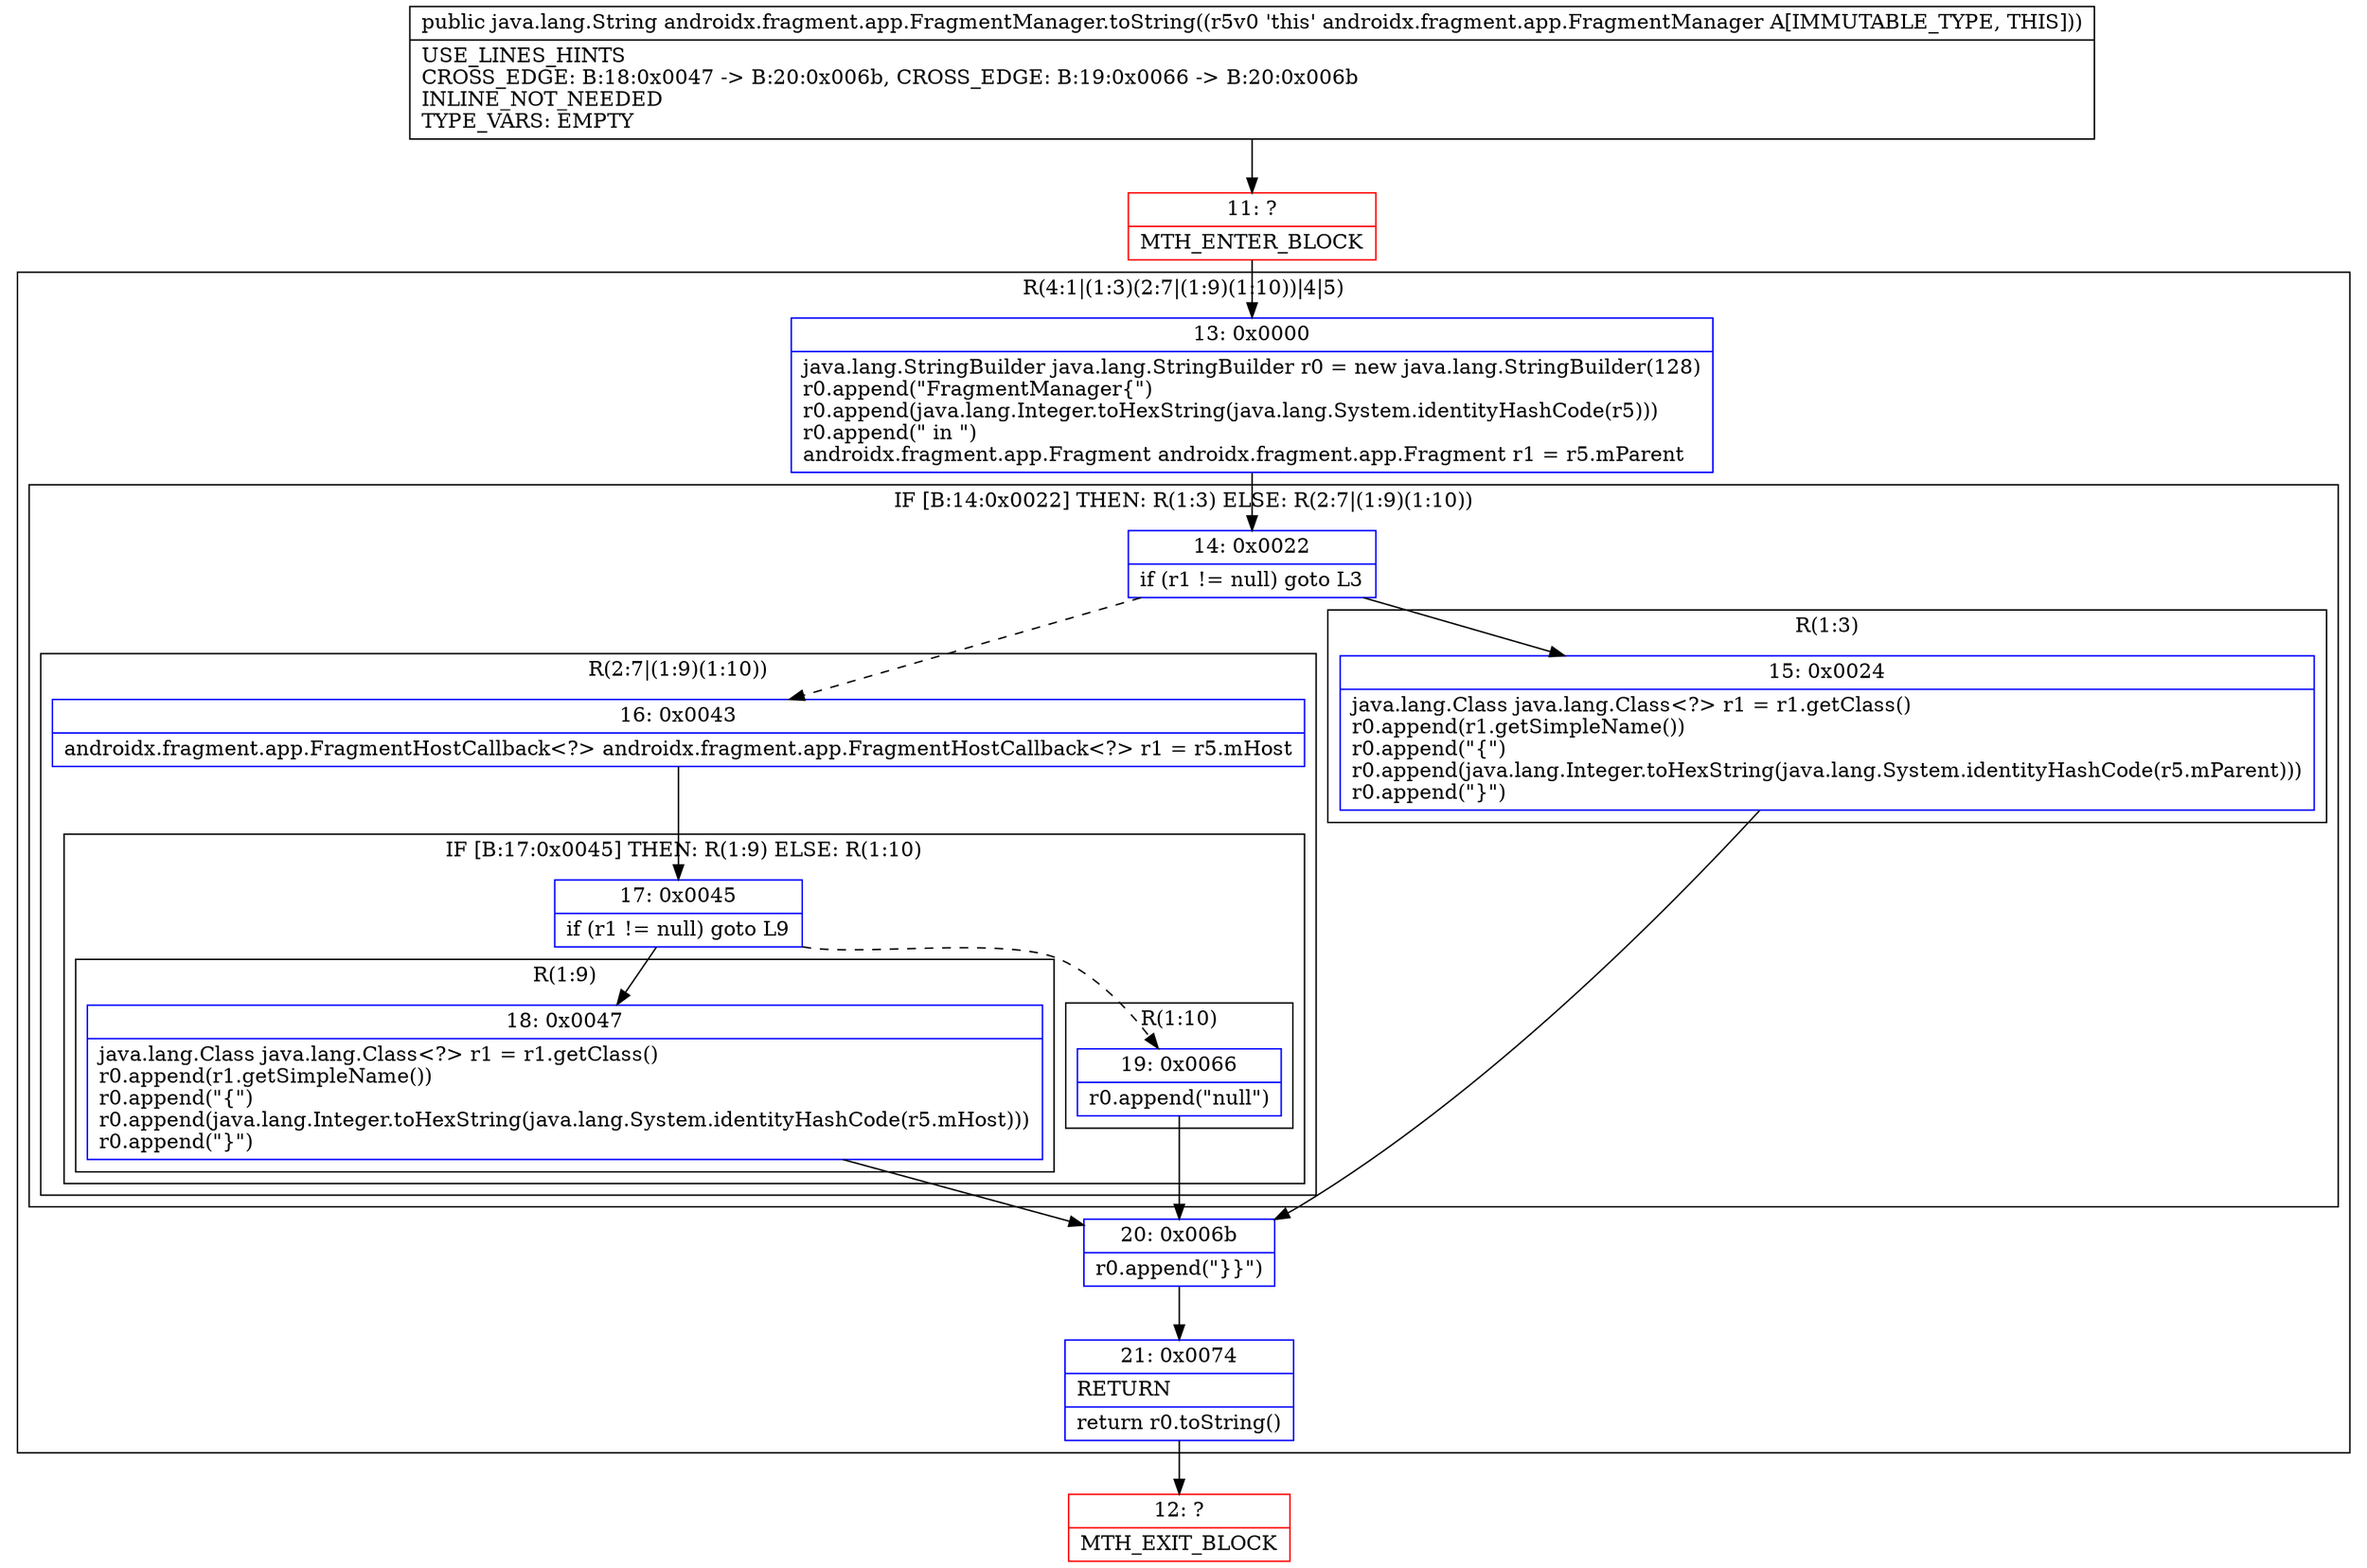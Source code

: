 digraph "CFG forandroidx.fragment.app.FragmentManager.toString()Ljava\/lang\/String;" {
subgraph cluster_Region_1458353045 {
label = "R(4:1|(1:3)(2:7|(1:9)(1:10))|4|5)";
node [shape=record,color=blue];
Node_13 [shape=record,label="{13\:\ 0x0000|java.lang.StringBuilder java.lang.StringBuilder r0 = new java.lang.StringBuilder(128)\lr0.append(\"FragmentManager\{\")\lr0.append(java.lang.Integer.toHexString(java.lang.System.identityHashCode(r5)))\lr0.append(\" in \")\landroidx.fragment.app.Fragment androidx.fragment.app.Fragment r1 = r5.mParent\l}"];
subgraph cluster_IfRegion_300064835 {
label = "IF [B:14:0x0022] THEN: R(1:3) ELSE: R(2:7|(1:9)(1:10))";
node [shape=record,color=blue];
Node_14 [shape=record,label="{14\:\ 0x0022|if (r1 != null) goto L3\l}"];
subgraph cluster_Region_120809863 {
label = "R(1:3)";
node [shape=record,color=blue];
Node_15 [shape=record,label="{15\:\ 0x0024|java.lang.Class java.lang.Class\<?\> r1 = r1.getClass()\lr0.append(r1.getSimpleName())\lr0.append(\"\{\")\lr0.append(java.lang.Integer.toHexString(java.lang.System.identityHashCode(r5.mParent)))\lr0.append(\"\}\")\l}"];
}
subgraph cluster_Region_226598057 {
label = "R(2:7|(1:9)(1:10))";
node [shape=record,color=blue];
Node_16 [shape=record,label="{16\:\ 0x0043|androidx.fragment.app.FragmentHostCallback\<?\> androidx.fragment.app.FragmentHostCallback\<?\> r1 = r5.mHost\l}"];
subgraph cluster_IfRegion_1437437274 {
label = "IF [B:17:0x0045] THEN: R(1:9) ELSE: R(1:10)";
node [shape=record,color=blue];
Node_17 [shape=record,label="{17\:\ 0x0045|if (r1 != null) goto L9\l}"];
subgraph cluster_Region_1385254071 {
label = "R(1:9)";
node [shape=record,color=blue];
Node_18 [shape=record,label="{18\:\ 0x0047|java.lang.Class java.lang.Class\<?\> r1 = r1.getClass()\lr0.append(r1.getSimpleName())\lr0.append(\"\{\")\lr0.append(java.lang.Integer.toHexString(java.lang.System.identityHashCode(r5.mHost)))\lr0.append(\"\}\")\l}"];
}
subgraph cluster_Region_581033881 {
label = "R(1:10)";
node [shape=record,color=blue];
Node_19 [shape=record,label="{19\:\ 0x0066|r0.append(\"null\")\l}"];
}
}
}
}
Node_20 [shape=record,label="{20\:\ 0x006b|r0.append(\"\}\}\")\l}"];
Node_21 [shape=record,label="{21\:\ 0x0074|RETURN\l|return r0.toString()\l}"];
}
Node_11 [shape=record,color=red,label="{11\:\ ?|MTH_ENTER_BLOCK\l}"];
Node_12 [shape=record,color=red,label="{12\:\ ?|MTH_EXIT_BLOCK\l}"];
MethodNode[shape=record,label="{public java.lang.String androidx.fragment.app.FragmentManager.toString((r5v0 'this' androidx.fragment.app.FragmentManager A[IMMUTABLE_TYPE, THIS]))  | USE_LINES_HINTS\lCROSS_EDGE: B:18:0x0047 \-\> B:20:0x006b, CROSS_EDGE: B:19:0x0066 \-\> B:20:0x006b\lINLINE_NOT_NEEDED\lTYPE_VARS: EMPTY\l}"];
MethodNode -> Node_11;Node_13 -> Node_14;
Node_14 -> Node_15;
Node_14 -> Node_16[style=dashed];
Node_15 -> Node_20;
Node_16 -> Node_17;
Node_17 -> Node_18;
Node_17 -> Node_19[style=dashed];
Node_18 -> Node_20;
Node_19 -> Node_20;
Node_20 -> Node_21;
Node_21 -> Node_12;
Node_11 -> Node_13;
}

